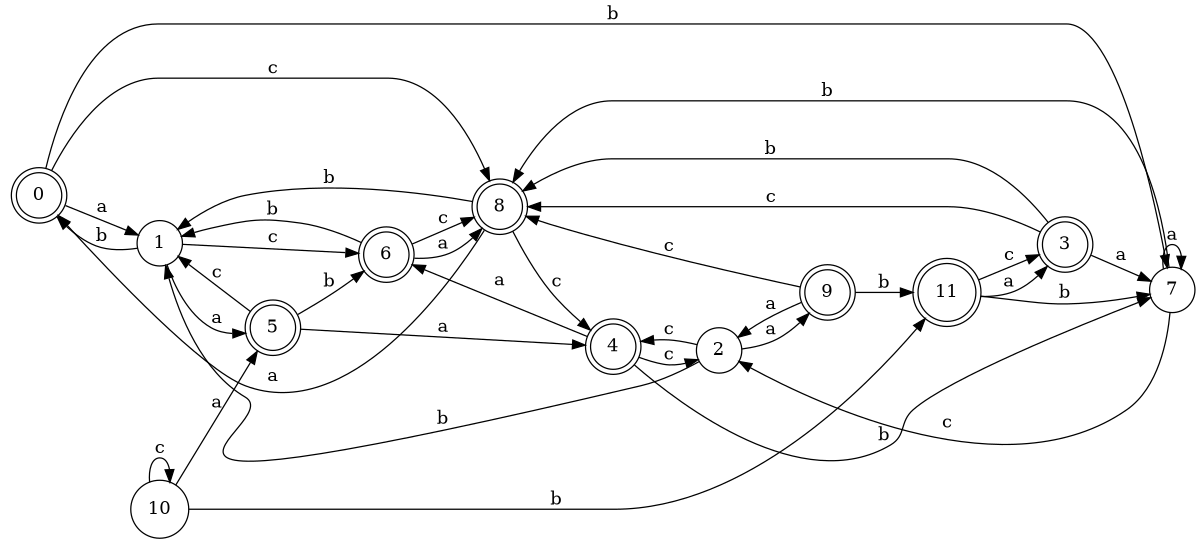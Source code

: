 digraph n10_1 {
__start0 [label="" shape="none"];

rankdir=LR;
size="8,5";

s0 [style="rounded,filled", color="black", fillcolor="white" shape="doublecircle", label="0"];
s1 [style="filled", color="black", fillcolor="white" shape="circle", label="1"];
s2 [style="filled", color="black", fillcolor="white" shape="circle", label="2"];
s3 [style="rounded,filled", color="black", fillcolor="white" shape="doublecircle", label="3"];
s4 [style="rounded,filled", color="black", fillcolor="white" shape="doublecircle", label="4"];
s5 [style="rounded,filled", color="black", fillcolor="white" shape="doublecircle", label="5"];
s6 [style="rounded,filled", color="black", fillcolor="white" shape="doublecircle", label="6"];
s7 [style="filled", color="black", fillcolor="white" shape="circle", label="7"];
s8 [style="rounded,filled", color="black", fillcolor="white" shape="doublecircle", label="8"];
s9 [style="rounded,filled", color="black", fillcolor="white" shape="doublecircle", label="9"];
s10 [style="filled", color="black", fillcolor="white" shape="circle", label="10"];
s11 [style="rounded,filled", color="black", fillcolor="white" shape="doublecircle", label="11"];
s0 -> s1 [label="a"];
s0 -> s7 [label="b"];
s0 -> s8 [label="c"];
s1 -> s5 [label="a"];
s1 -> s0 [label="b"];
s1 -> s6 [label="c"];
s2 -> s9 [label="a"];
s2 -> s1 [label="b"];
s2 -> s4 [label="c"];
s3 -> s7 [label="a"];
s3 -> s8 [label="b"];
s3 -> s8 [label="c"];
s4 -> s6 [label="a"];
s4 -> s7 [label="b"];
s4 -> s2 [label="c"];
s5 -> s4 [label="a"];
s5 -> s6 [label="b"];
s5 -> s1 [label="c"];
s6 -> s8 [label="a"];
s6 -> s1 [label="b"];
s6 -> s8 [label="c"];
s7 -> s7 [label="a"];
s7 -> s8 [label="b"];
s7 -> s2 [label="c"];
s8 -> s0 [label="a"];
s8 -> s1 [label="b"];
s8 -> s4 [label="c"];
s9 -> s2 [label="a"];
s9 -> s11 [label="b"];
s9 -> s8 [label="c"];
s10 -> s5 [label="a"];
s10 -> s11 [label="b"];
s10 -> s10 [label="c"];
s11 -> s3 [label="a"];
s11 -> s7 [label="b"];
s11 -> s3 [label="c"];

}